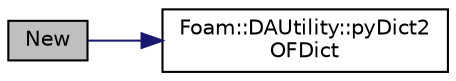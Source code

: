 digraph "New"
{
  bgcolor="transparent";
  edge [fontname="Helvetica",fontsize="10",labelfontname="Helvetica",labelfontsize="10"];
  node [fontname="Helvetica",fontsize="10",shape=record];
  rankdir="LR";
  Node59 [label="New",height=0.2,width=0.4,color="black", fillcolor="grey75", style="filled", fontcolor="black"];
  Node59 -> Node60 [color="midnightblue",fontsize="10",style="solid",fontname="Helvetica"];
  Node60 [label="Foam::DAUtility::pyDict2\lOFDict",height=0.2,width=0.4,color="black",URL="$classFoam_1_1DAUtility.html#af306374cb235e020b27d24bd1e9ada1b",tooltip="convert a python dictionary object to OpenFoam dictionary "];
}

